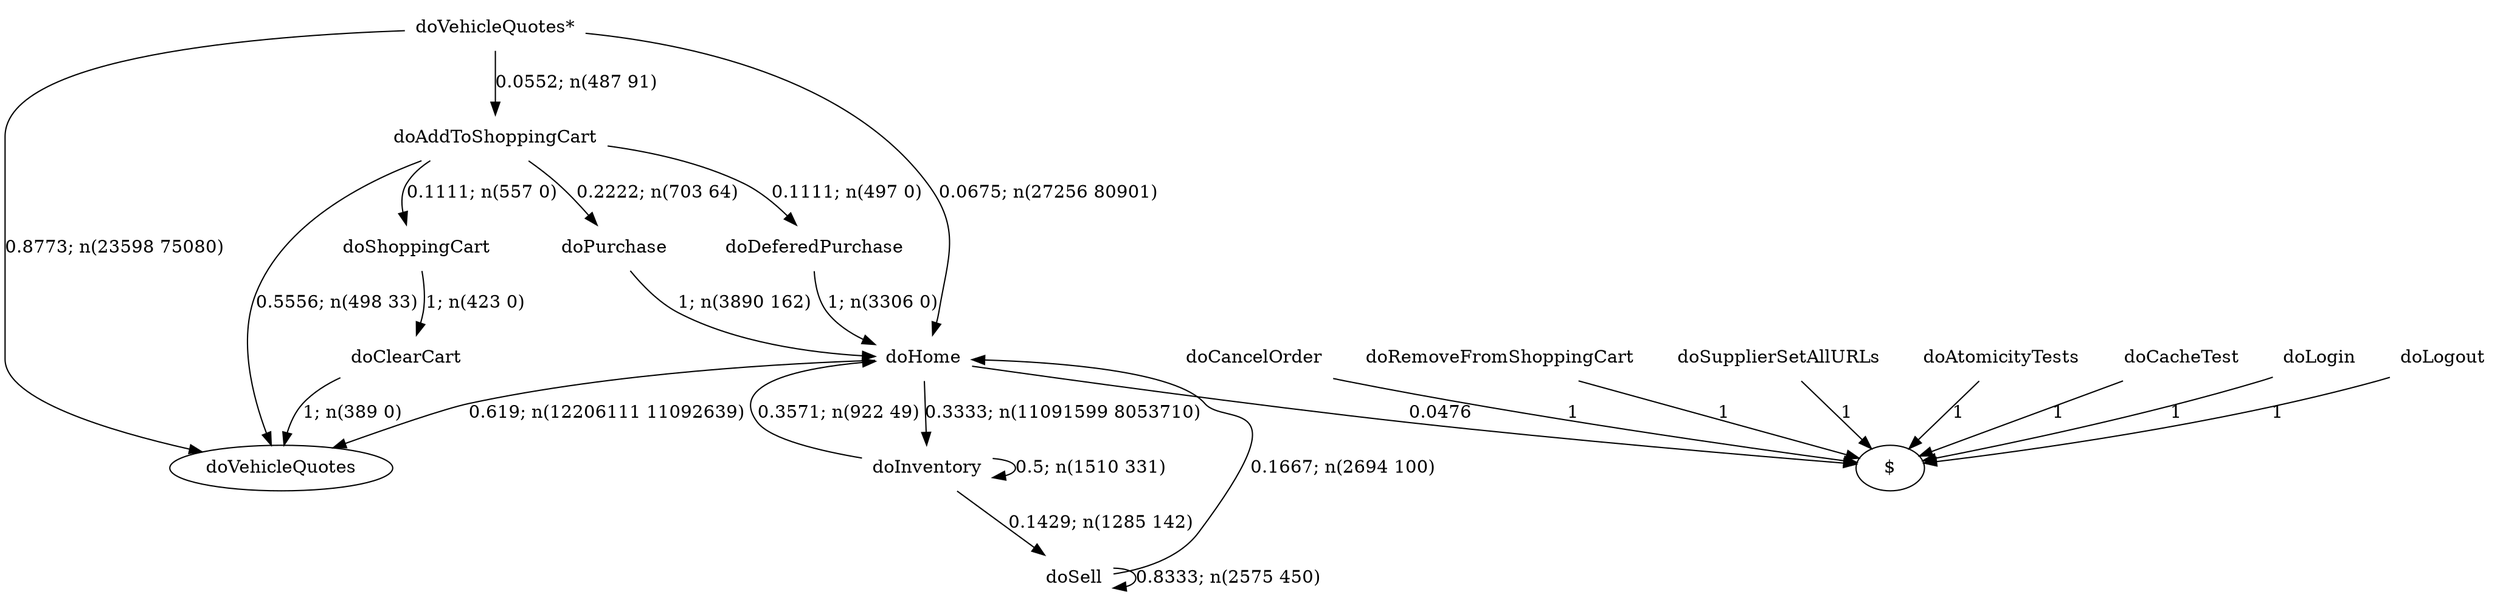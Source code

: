 digraph G {"doVehicleQuotes*" [label="doVehicleQuotes*",shape=none];"doSupplierSetAllURLs" [label="doSupplierSetAllURLs",shape=none];"doAtomicityTests" [label="doAtomicityTests",shape=none];"doCacheTest" [label="doCacheTest",shape=none];"doLogin" [label="doLogin",shape=none];"doAddToShoppingCart" [label="doAddToShoppingCart",shape=none];"doDeferedPurchase" [label="doDeferedPurchase",shape=none];"doHome" [label="doHome",shape=none];"doShoppingCart" [label="doShoppingCart",shape=none];"doClearCart" [label="doClearCart",shape=none];"doPurchase" [label="doPurchase",shape=none];"doInventory" [label="doInventory",shape=none];"doSell" [label="doSell",shape=none];"doLogout" [label="doLogout",shape=none];"doCancelOrder" [label="doCancelOrder",shape=none];"doRemoveFromShoppingCart" [label="doRemoveFromShoppingCart",shape=none];"doVehicleQuotes*"->"doVehicleQuotes" [style=solid,label="0.8773; n(23598 75080)"];"doVehicleQuotes*"->"doAddToShoppingCart" [style=solid,label="0.0552; n(487 91)"];"doVehicleQuotes*"->"doHome" [style=solid,label="0.0675; n(27256 80901)"];"doSupplierSetAllURLs"->"$" [style=solid,label="1"];"doAtomicityTests"->"$" [style=solid,label="1"];"doCacheTest"->"$" [style=solid,label="1"];"doLogin"->"$" [style=solid,label="1"];"doAddToShoppingCart"->"doVehicleQuotes" [style=solid,label="0.5556; n(498 33)"];"doAddToShoppingCart"->"doDeferedPurchase" [style=solid,label="0.1111; n(497 0)"];"doAddToShoppingCart"->"doShoppingCart" [style=solid,label="0.1111; n(557 0)"];"doAddToShoppingCart"->"doPurchase" [style=solid,label="0.2222; n(703 64)"];"doDeferedPurchase"->"doHome" [style=solid,label="1; n(3306 0)"];"doHome"->"doVehicleQuotes" [style=solid,label="0.619; n(12206111 11092639)"];"doHome"->"doInventory" [style=solid,label="0.3333; n(11091599 8053710)"];"doHome"->"$" [style=solid,label="0.0476"];"doShoppingCart"->"doClearCart" [style=solid,label="1; n(423 0)"];"doClearCart"->"doVehicleQuotes" [style=solid,label="1; n(389 0)"];"doPurchase"->"doHome" [style=solid,label="1; n(3890 162)"];"doInventory"->"doHome" [style=solid,label="0.3571; n(922 49)"];"doInventory"->"doInventory" [style=solid,label="0.5; n(1510 331)"];"doInventory"->"doSell" [style=solid,label="0.1429; n(1285 142)"];"doSell"->"doHome" [style=solid,label="0.1667; n(2694 100)"];"doSell"->"doSell" [style=solid,label="0.8333; n(2575 450)"];"doLogout"->"$" [style=solid,label="1"];"doCancelOrder"->"$" [style=solid,label="1"];"doRemoveFromShoppingCart"->"$" [style=solid,label="1"];}